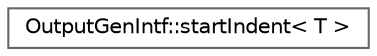 digraph "Graphical Class Hierarchy"
{
 // INTERACTIVE_SVG=YES
 // LATEX_PDF_SIZE
  bgcolor="transparent";
  edge [fontname=Helvetica,fontsize=10,labelfontname=Helvetica,labelfontsize=10];
  node [fontname=Helvetica,fontsize=10,shape=box,height=0.2,width=0.4];
  rankdir="LR";
  Node0 [label="OutputGenIntf::startIndent\< T \>",height=0.2,width=0.4,color="grey40", fillcolor="white", style="filled",URL="$d4/da0/struct_output_gen_intf_1_1start_indent.html",tooltip=" "];
}

